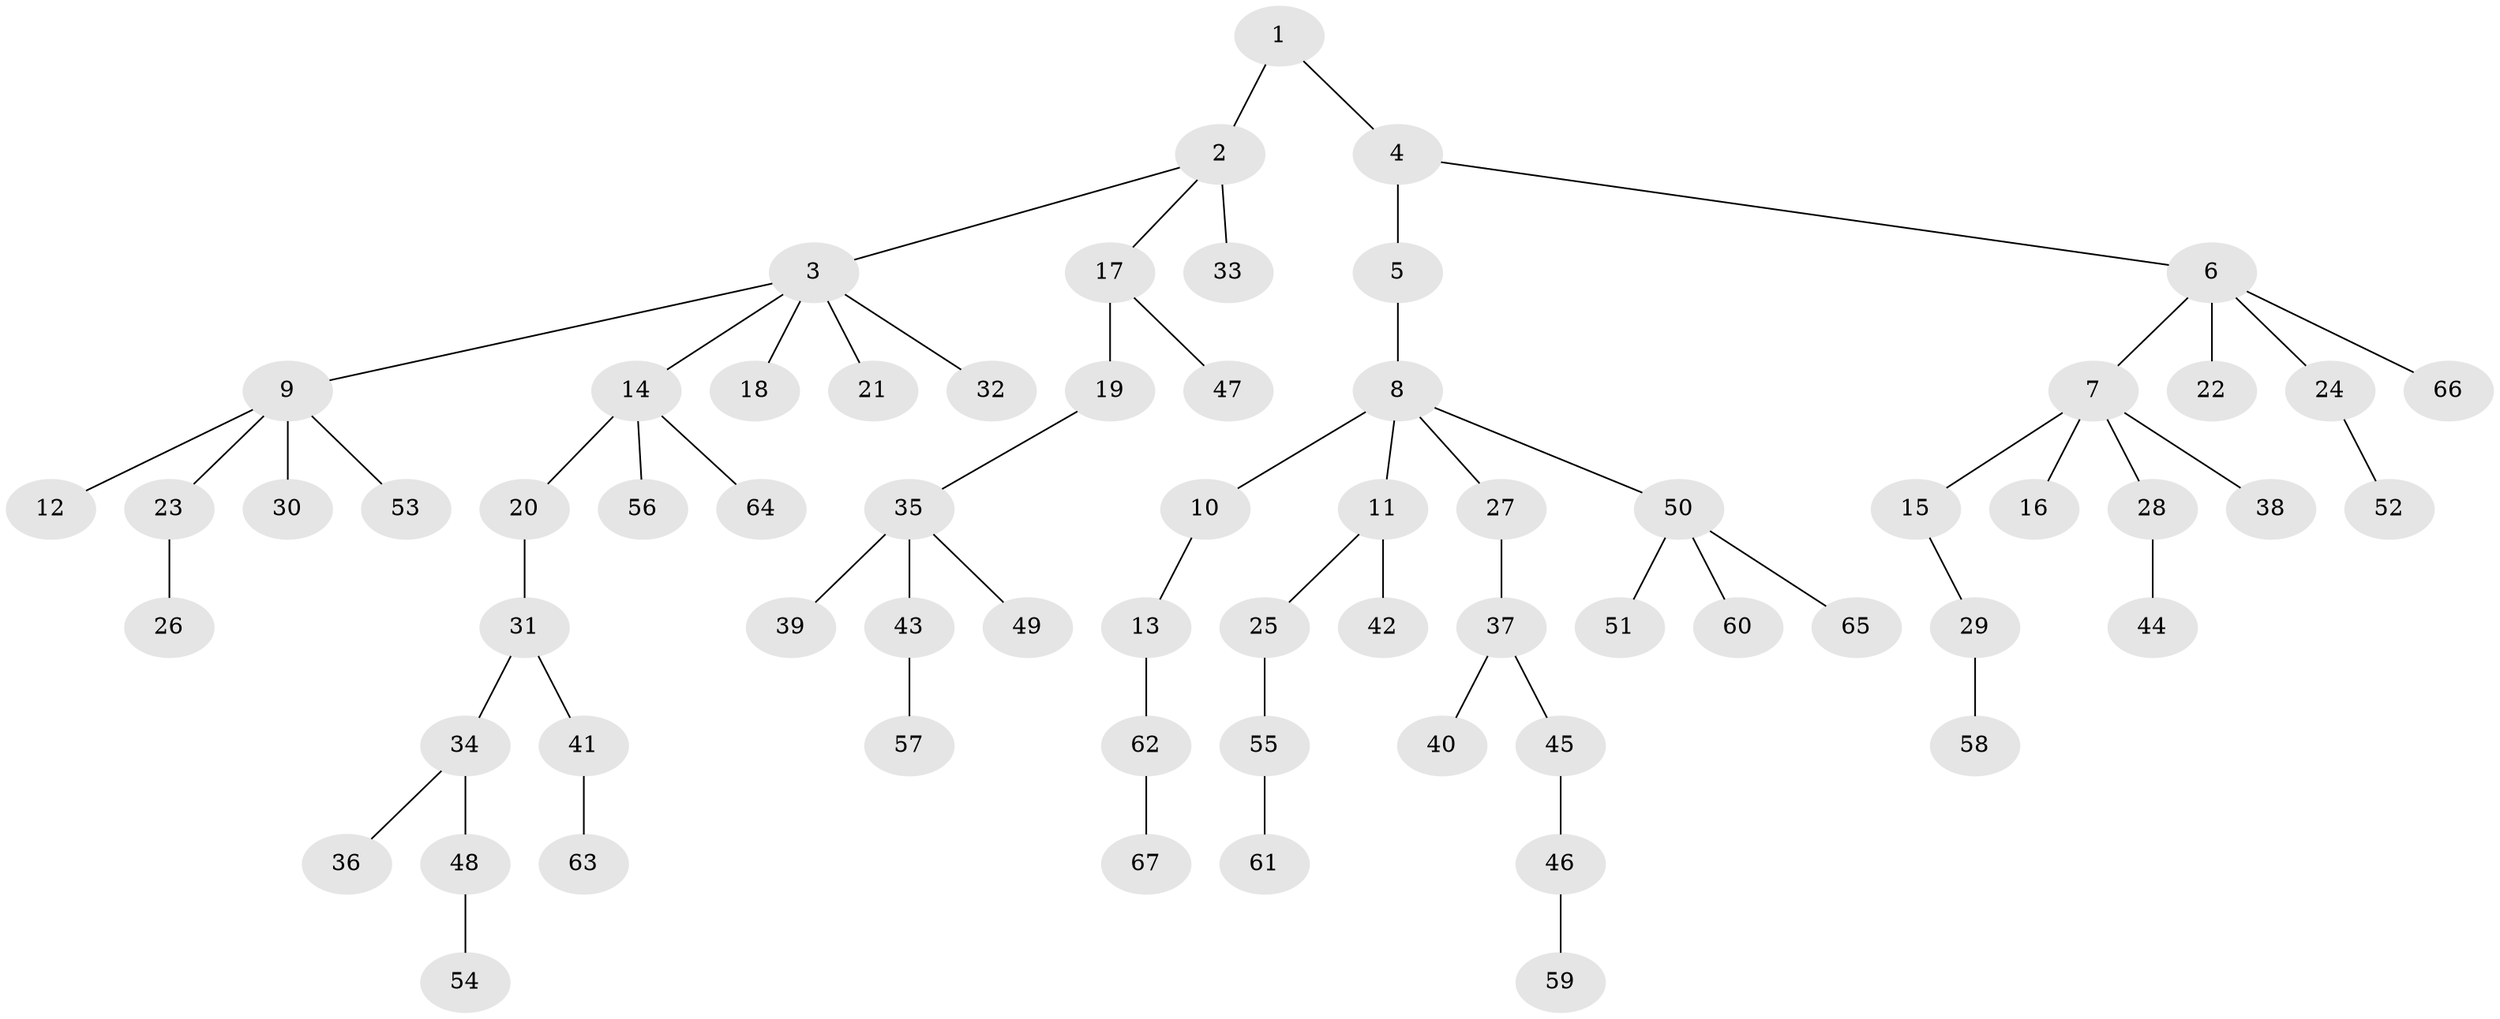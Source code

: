 // original degree distribution, {2: 0.3119266055045872, 5: 0.03669724770642202, 7: 0.009174311926605505, 3: 0.09174311926605505, 6: 0.01834862385321101, 4: 0.06422018348623854, 1: 0.46788990825688076}
// Generated by graph-tools (version 1.1) at 2025/51/03/04/25 22:51:44]
// undirected, 67 vertices, 66 edges
graph export_dot {
  node [color=gray90,style=filled];
  1;
  2;
  3;
  4;
  5;
  6;
  7;
  8;
  9;
  10;
  11;
  12;
  13;
  14;
  15;
  16;
  17;
  18;
  19;
  20;
  21;
  22;
  23;
  24;
  25;
  26;
  27;
  28;
  29;
  30;
  31;
  32;
  33;
  34;
  35;
  36;
  37;
  38;
  39;
  40;
  41;
  42;
  43;
  44;
  45;
  46;
  47;
  48;
  49;
  50;
  51;
  52;
  53;
  54;
  55;
  56;
  57;
  58;
  59;
  60;
  61;
  62;
  63;
  64;
  65;
  66;
  67;
  1 -- 2 [weight=1.0];
  1 -- 4 [weight=1.0];
  2 -- 3 [weight=1.0];
  2 -- 17 [weight=1.0];
  2 -- 33 [weight=1.0];
  3 -- 9 [weight=1.0];
  3 -- 14 [weight=1.0];
  3 -- 18 [weight=1.0];
  3 -- 21 [weight=1.0];
  3 -- 32 [weight=1.0];
  4 -- 5 [weight=1.0];
  4 -- 6 [weight=1.0];
  5 -- 8 [weight=1.0];
  6 -- 7 [weight=1.0];
  6 -- 22 [weight=1.0];
  6 -- 24 [weight=1.0];
  6 -- 66 [weight=1.0];
  7 -- 15 [weight=1.0];
  7 -- 16 [weight=1.0];
  7 -- 28 [weight=1.0];
  7 -- 38 [weight=1.0];
  8 -- 10 [weight=1.0];
  8 -- 11 [weight=1.0];
  8 -- 27 [weight=1.0];
  8 -- 50 [weight=1.0];
  9 -- 12 [weight=1.0];
  9 -- 23 [weight=1.0];
  9 -- 30 [weight=1.0];
  9 -- 53 [weight=1.0];
  10 -- 13 [weight=1.0];
  11 -- 25 [weight=1.0];
  11 -- 42 [weight=1.0];
  13 -- 62 [weight=1.0];
  14 -- 20 [weight=1.0];
  14 -- 56 [weight=1.0];
  14 -- 64 [weight=1.0];
  15 -- 29 [weight=1.0];
  17 -- 19 [weight=1.0];
  17 -- 47 [weight=1.0];
  19 -- 35 [weight=1.0];
  20 -- 31 [weight=1.0];
  23 -- 26 [weight=1.0];
  24 -- 52 [weight=1.0];
  25 -- 55 [weight=1.0];
  27 -- 37 [weight=1.0];
  28 -- 44 [weight=1.0];
  29 -- 58 [weight=1.0];
  31 -- 34 [weight=1.0];
  31 -- 41 [weight=1.0];
  34 -- 36 [weight=1.0];
  34 -- 48 [weight=1.0];
  35 -- 39 [weight=1.0];
  35 -- 43 [weight=2.0];
  35 -- 49 [weight=1.0];
  37 -- 40 [weight=1.0];
  37 -- 45 [weight=1.0];
  41 -- 63 [weight=1.0];
  43 -- 57 [weight=1.0];
  45 -- 46 [weight=1.0];
  46 -- 59 [weight=1.0];
  48 -- 54 [weight=1.0];
  50 -- 51 [weight=1.0];
  50 -- 60 [weight=1.0];
  50 -- 65 [weight=1.0];
  55 -- 61 [weight=1.0];
  62 -- 67 [weight=1.0];
}
